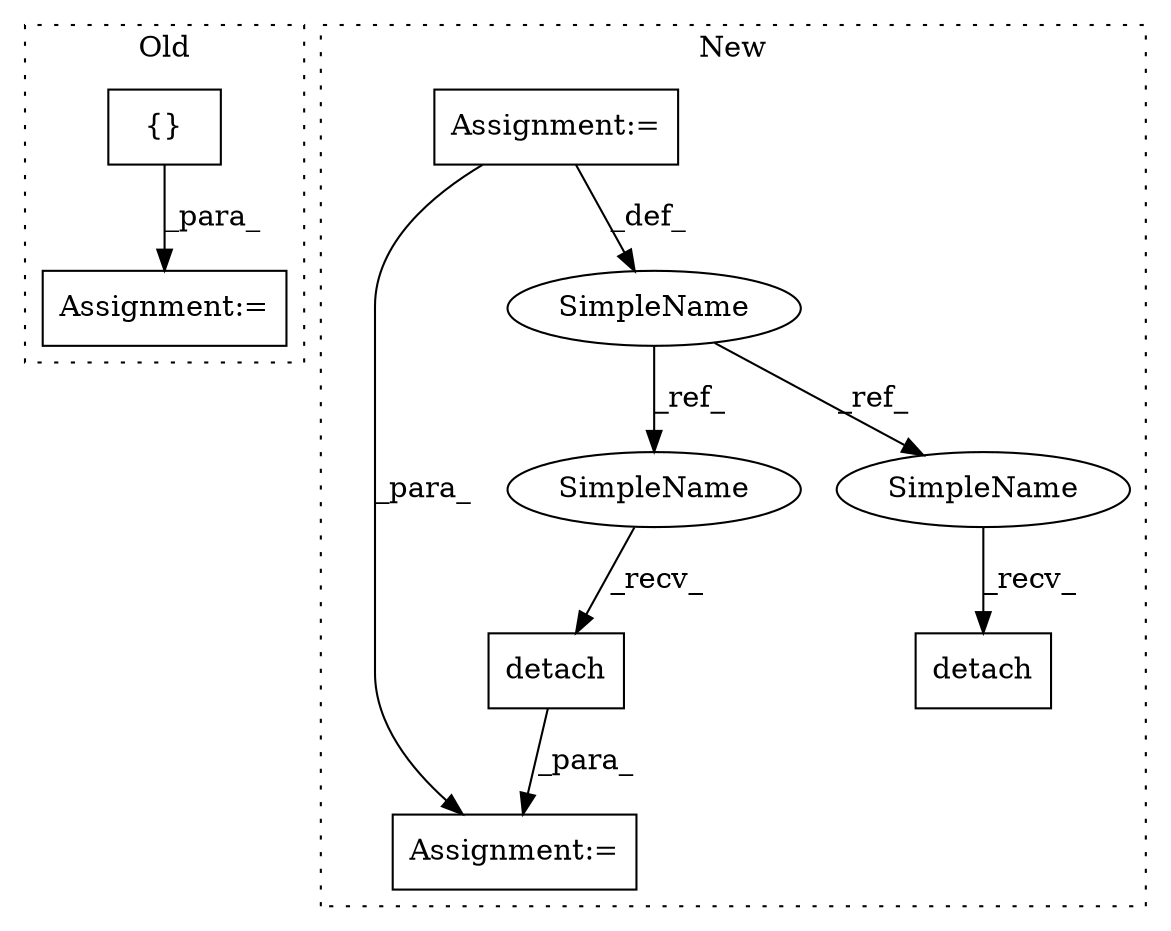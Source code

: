 digraph G {
subgraph cluster0 {
1 [label="{}" a="4" s="5202,5210" l="1,1" shape="box"];
3 [label="Assignment:=" a="7" s="5251" l="1" shape="box"];
label = "Old";
style="dotted";
}
subgraph cluster1 {
2 [label="detach" a="32" s="6001" l="8" shape="box"];
4 [label="Assignment:=" a="7" s="5839" l="1" shape="box"];
5 [label="Assignment:=" a="7" s="5995" l="1" shape="box"];
6 [label="SimpleName" a="42" s="5835" l="4" shape="ellipse"];
7 [label="detach" a="32" s="6065" l="8" shape="box"];
8 [label="SimpleName" a="42" s="5996" l="4" shape="ellipse"];
9 [label="SimpleName" a="42" s="6060" l="4" shape="ellipse"];
label = "New";
style="dotted";
}
1 -> 3 [label="_para_"];
2 -> 5 [label="_para_"];
4 -> 5 [label="_para_"];
4 -> 6 [label="_def_"];
6 -> 9 [label="_ref_"];
6 -> 8 [label="_ref_"];
8 -> 2 [label="_recv_"];
9 -> 7 [label="_recv_"];
}